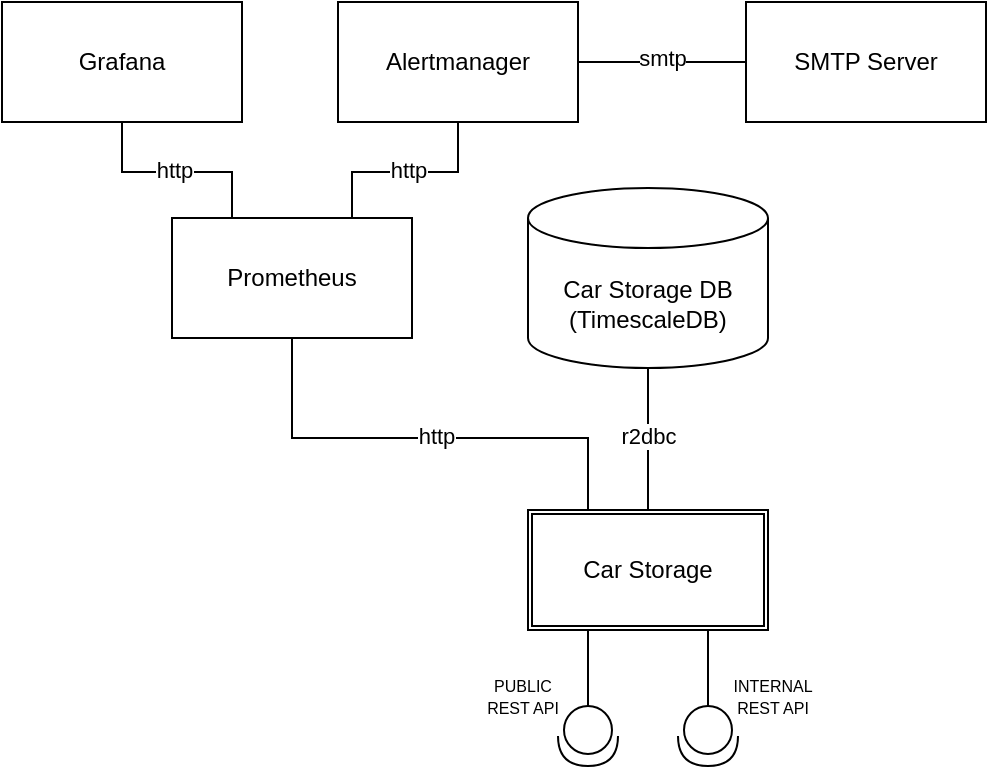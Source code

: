 <mxfile version="18.0.8" type="device"><diagram id="q4MyYRtbNlvQKskmFSps" name="Page-1"><mxGraphModel dx="101" dy="504" grid="0" gridSize="10" guides="1" tooltips="1" connect="1" arrows="1" fold="1" page="0" pageScale="1" pageWidth="827" pageHeight="1169" math="0" shadow="0"><root><mxCell id="0"/><mxCell id="1" parent="0"/><mxCell id="O1g8SDWtbVqmOm_J9jOW-2" value="" style="rounded=0;whiteSpace=wrap;html=1;" parent="1" vertex="1"><mxGeometry x="473" y="505" width="120" height="60" as="geometry"/></mxCell><mxCell id="O1g8SDWtbVqmOm_J9jOW-5" value="Car Storage DB&lt;br&gt;(TimescaleDB)" style="shape=cylinder3;whiteSpace=wrap;html=1;boundedLbl=1;backgroundOutline=1;size=15;" parent="1" vertex="1"><mxGeometry x="473" y="344" width="120" height="90" as="geometry"/></mxCell><mxCell id="O1g8SDWtbVqmOm_J9jOW-19" value="r2dbc" style="endArrow=none;html=1;rounded=0;exitX=0.5;exitY=1;exitDx=0;exitDy=0;exitPerimeter=0;entryX=0.5;entryY=0;entryDx=0;entryDy=0;" parent="1" source="O1g8SDWtbVqmOm_J9jOW-5" target="O1g8SDWtbVqmOm_J9jOW-2" edge="1"><mxGeometry x="-0.039" width="50" height="50" relative="1" as="geometry"><mxPoint x="558" y="382" as="sourcePoint"/><mxPoint x="536" y="495" as="targetPoint"/><mxPoint as="offset"/></mxGeometry></mxCell><mxCell id="O1g8SDWtbVqmOm_J9jOW-32" value="" style="shape=providedRequiredInterface;html=1;verticalLabelPosition=bottom;sketch=0;rotation=90;" parent="1" vertex="1"><mxGeometry x="548" y="603" width="30" height="30" as="geometry"/></mxCell><mxCell id="O1g8SDWtbVqmOm_J9jOW-33" value="" style="endArrow=none;html=1;rounded=0;entryX=0.75;entryY=1;entryDx=0;entryDy=0;exitX=0;exitY=0.5;exitDx=0;exitDy=0;exitPerimeter=0;" parent="1" source="O1g8SDWtbVqmOm_J9jOW-32" target="O1g8SDWtbVqmOm_J9jOW-2" edge="1"><mxGeometry width="50" height="50" relative="1" as="geometry"><mxPoint x="273" y="583" as="sourcePoint"/><mxPoint x="323" y="533" as="targetPoint"/></mxGeometry></mxCell><mxCell id="WtUeVT13uy6ywn3MEOam-23" value="Car Storage" style="rounded=0;whiteSpace=wrap;html=1;" parent="1" vertex="1"><mxGeometry x="475" y="507" width="116" height="56" as="geometry"/></mxCell><mxCell id="WtUeVT13uy6ywn3MEOam-31" value="" style="shape=providedRequiredInterface;html=1;verticalLabelPosition=bottom;sketch=0;rotation=90;" parent="1" vertex="1"><mxGeometry x="488" y="603" width="30" height="30" as="geometry"/></mxCell><mxCell id="WtUeVT13uy6ywn3MEOam-32" value="" style="endArrow=none;html=1;rounded=0;entryX=0.25;entryY=1;entryDx=0;entryDy=0;exitX=0;exitY=0.5;exitDx=0;exitDy=0;exitPerimeter=0;" parent="1" source="WtUeVT13uy6ywn3MEOam-31" target="O1g8SDWtbVqmOm_J9jOW-2" edge="1"><mxGeometry width="50" height="50" relative="1" as="geometry"><mxPoint x="503" y="605" as="sourcePoint"/><mxPoint x="508" y="570" as="targetPoint"/></mxGeometry></mxCell><mxCell id="WtUeVT13uy6ywn3MEOam-33" value="&lt;font style=&quot;font-size: 8px&quot;&gt;PUBLIC REST API&lt;/font&gt;" style="text;html=1;strokeColor=none;fillColor=none;align=center;verticalAlign=middle;whiteSpace=wrap;rounded=0;fontSize=9;" parent="1" vertex="1"><mxGeometry x="447" y="588" width="47" height="20" as="geometry"/></mxCell><mxCell id="brAGXUasdmNVouh6nTcf-1" value="&lt;font style=&quot;font-size: 8px&quot;&gt;INTERNAL REST API&lt;/font&gt;" style="text;html=1;strokeColor=none;fillColor=none;align=center;verticalAlign=middle;whiteSpace=wrap;rounded=0;fontSize=9;" parent="1" vertex="1"><mxGeometry x="572" y="588" width="47" height="20" as="geometry"/></mxCell><mxCell id="9nYIMcfkcHs2RgF7viz1-1" value="Prometheus" style="rounded=0;whiteSpace=wrap;html=1;" vertex="1" parent="1"><mxGeometry x="295" y="359" width="120" height="60" as="geometry"/></mxCell><mxCell id="9nYIMcfkcHs2RgF7viz1-2" value="SMTP Server" style="rounded=0;whiteSpace=wrap;html=1;" vertex="1" parent="1"><mxGeometry x="582" y="251" width="120" height="60" as="geometry"/></mxCell><mxCell id="9nYIMcfkcHs2RgF7viz1-3" value="Alertmanager" style="rounded=0;whiteSpace=wrap;html=1;" vertex="1" parent="1"><mxGeometry x="378" y="251" width="120" height="60" as="geometry"/></mxCell><mxCell id="9nYIMcfkcHs2RgF7viz1-4" value="" style="endArrow=none;html=1;rounded=0;entryX=0.5;entryY=1;entryDx=0;entryDy=0;exitX=0.25;exitY=0;exitDx=0;exitDy=0;" edge="1" parent="1" source="O1g8SDWtbVqmOm_J9jOW-2" target="9nYIMcfkcHs2RgF7viz1-1"><mxGeometry width="50" height="50" relative="1" as="geometry"><mxPoint x="344" y="505" as="sourcePoint"/><mxPoint x="303" y="332" as="targetPoint"/><Array as="points"><mxPoint x="503" y="469"/><mxPoint x="355" y="469"/><mxPoint x="355" y="465"/></Array></mxGeometry></mxCell><mxCell id="9nYIMcfkcHs2RgF7viz1-5" value="http" style="edgeLabel;html=1;align=center;verticalAlign=middle;resizable=0;points=[];" vertex="1" connectable="0" parent="9nYIMcfkcHs2RgF7viz1-4"><mxGeometry x="-0.188" y="-1" relative="1" as="geometry"><mxPoint x="-17" as="offset"/></mxGeometry></mxCell><mxCell id="9nYIMcfkcHs2RgF7viz1-6" value="" style="endArrow=none;html=1;rounded=0;entryX=0.5;entryY=1;entryDx=0;entryDy=0;exitX=0.75;exitY=0;exitDx=0;exitDy=0;" edge="1" parent="1" source="9nYIMcfkcHs2RgF7viz1-1" target="9nYIMcfkcHs2RgF7viz1-3"><mxGeometry width="50" height="50" relative="1" as="geometry"><mxPoint x="390" y="353" as="sourcePoint"/><mxPoint x="376" y="464" as="targetPoint"/><Array as="points"><mxPoint x="385" y="336"/><mxPoint x="438" y="336"/></Array></mxGeometry></mxCell><mxCell id="9nYIMcfkcHs2RgF7viz1-7" value="http" style="edgeLabel;html=1;align=center;verticalAlign=middle;resizable=0;points=[];" vertex="1" connectable="0" parent="9nYIMcfkcHs2RgF7viz1-6"><mxGeometry x="-0.188" y="-1" relative="1" as="geometry"><mxPoint x="10" y="-2" as="offset"/></mxGeometry></mxCell><mxCell id="9nYIMcfkcHs2RgF7viz1-8" value="smtp" style="endArrow=none;html=1;rounded=0;exitX=1;exitY=0.5;exitDx=0;exitDy=0;entryX=0;entryY=0.5;entryDx=0;entryDy=0;" edge="1" parent="1" source="9nYIMcfkcHs2RgF7viz1-3" target="9nYIMcfkcHs2RgF7viz1-2"><mxGeometry y="2" width="50" height="50" relative="1" as="geometry"><mxPoint x="70" y="224" as="sourcePoint"/><mxPoint x="152.12" y="188.22" as="targetPoint"/><Array as="points"/><mxPoint as="offset"/></mxGeometry></mxCell><mxCell id="9nYIMcfkcHs2RgF7viz1-11" value="Grafana&lt;br&gt;" style="rounded=0;whiteSpace=wrap;html=1;" vertex="1" parent="1"><mxGeometry x="210" y="251" width="120" height="60" as="geometry"/></mxCell><mxCell id="9nYIMcfkcHs2RgF7viz1-12" value="" style="endArrow=none;html=1;rounded=0;entryX=0.5;entryY=1;entryDx=0;entryDy=0;exitX=0.25;exitY=0;exitDx=0;exitDy=0;" edge="1" parent="1" source="9nYIMcfkcHs2RgF7viz1-1" target="9nYIMcfkcHs2RgF7viz1-11"><mxGeometry width="50" height="50" relative="1" as="geometry"><mxPoint x="706" y="369" as="sourcePoint"/><mxPoint x="661" y="313.0" as="targetPoint"/><Array as="points"><mxPoint x="325" y="336"/><mxPoint x="297" y="336"/><mxPoint x="270" y="336"/></Array></mxGeometry></mxCell><mxCell id="9nYIMcfkcHs2RgF7viz1-13" value="http" style="edgeLabel;html=1;align=center;verticalAlign=middle;resizable=0;points=[];" vertex="1" connectable="0" parent="9nYIMcfkcHs2RgF7viz1-12"><mxGeometry x="-0.188" y="-1" relative="1" as="geometry"><mxPoint x="-10" as="offset"/></mxGeometry></mxCell></root></mxGraphModel></diagram></mxfile>
